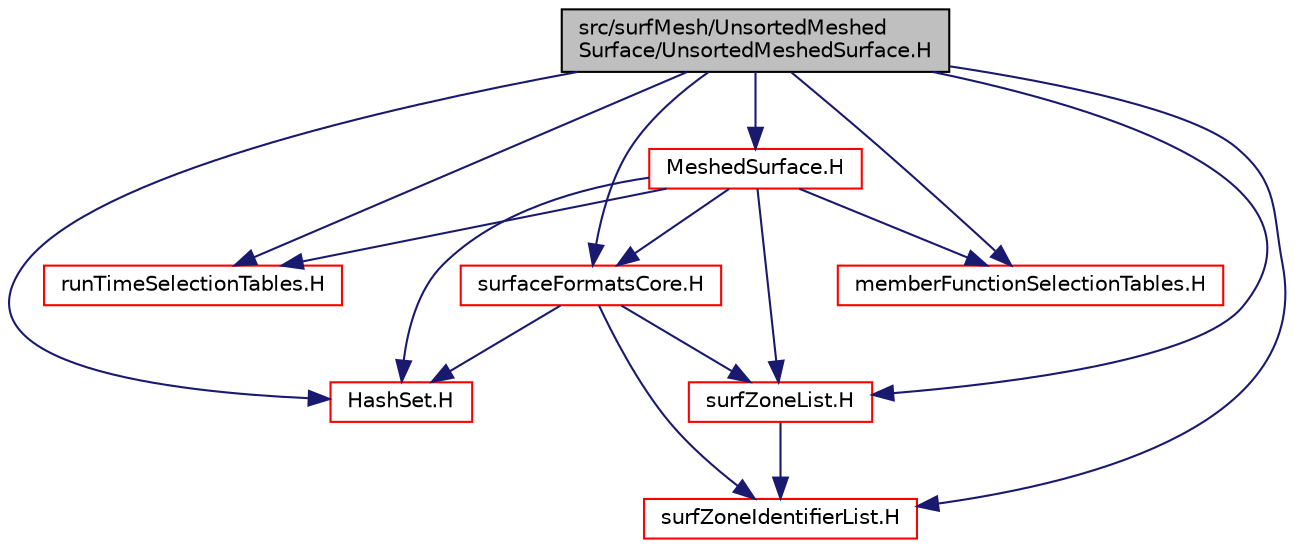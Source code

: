 digraph "src/surfMesh/UnsortedMeshedSurface/UnsortedMeshedSurface.H"
{
  bgcolor="transparent";
  edge [fontname="Helvetica",fontsize="10",labelfontname="Helvetica",labelfontsize="10"];
  node [fontname="Helvetica",fontsize="10",shape=record];
  Node1 [label="src/surfMesh/UnsortedMeshed\lSurface/UnsortedMeshedSurface.H",height=0.2,width=0.4,color="black", fillcolor="grey75", style="filled" fontcolor="black"];
  Node1 -> Node2 [color="midnightblue",fontsize="10",style="solid",fontname="Helvetica"];
  Node2 [label="MeshedSurface.H",height=0.2,width=0.4,color="red",URL="$MeshedSurface_8H.html"];
  Node2 -> Node3 [color="midnightblue",fontsize="10",style="solid",fontname="Helvetica"];
  Node3 [label="HashSet.H",height=0.2,width=0.4,color="red",URL="$HashSet_8H.html"];
  Node2 -> Node4 [color="midnightblue",fontsize="10",style="solid",fontname="Helvetica"];
  Node4 [label="surfZoneList.H",height=0.2,width=0.4,color="red",URL="$surfZoneList_8H.html"];
  Node4 -> Node5 [color="midnightblue",fontsize="10",style="solid",fontname="Helvetica"];
  Node5 [label="surfZoneIdentifierList.H",height=0.2,width=0.4,color="red",URL="$surfZoneIdentifierList_8H.html"];
  Node2 -> Node6 [color="midnightblue",fontsize="10",style="solid",fontname="Helvetica"];
  Node6 [label="surfaceFormatsCore.H",height=0.2,width=0.4,color="red",URL="$surfaceFormatsCore_8H.html"];
  Node6 -> Node3 [color="midnightblue",fontsize="10",style="solid",fontname="Helvetica"];
  Node6 -> Node4 [color="midnightblue",fontsize="10",style="solid",fontname="Helvetica"];
  Node6 -> Node5 [color="midnightblue",fontsize="10",style="solid",fontname="Helvetica"];
  Node2 -> Node7 [color="midnightblue",fontsize="10",style="solid",fontname="Helvetica"];
  Node7 [label="runTimeSelectionTables.H",height=0.2,width=0.4,color="red",URL="$runTimeSelectionTables_8H.html",tooltip="Macros to ease declaration of run-time selection tables. "];
  Node2 -> Node8 [color="midnightblue",fontsize="10",style="solid",fontname="Helvetica"];
  Node8 [label="memberFunctionSelectionTables.H",height=0.2,width=0.4,color="red",URL="$memberFunctionSelectionTables_8H.html",tooltip="Macros to enable the easy declaration of member function selection tables. "];
  Node1 -> Node5 [color="midnightblue",fontsize="10",style="solid",fontname="Helvetica"];
  Node1 -> Node4 [color="midnightblue",fontsize="10",style="solid",fontname="Helvetica"];
  Node1 -> Node6 [color="midnightblue",fontsize="10",style="solid",fontname="Helvetica"];
  Node1 -> Node3 [color="midnightblue",fontsize="10",style="solid",fontname="Helvetica"];
  Node1 -> Node7 [color="midnightblue",fontsize="10",style="solid",fontname="Helvetica"];
  Node1 -> Node8 [color="midnightblue",fontsize="10",style="solid",fontname="Helvetica"];
}
